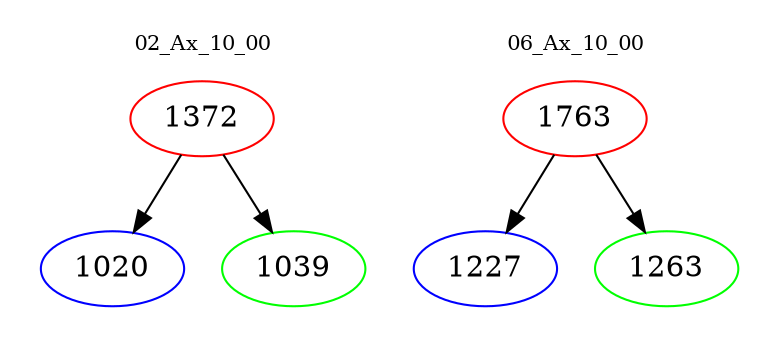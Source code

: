 digraph{
subgraph cluster_0 {
color = white
label = "02_Ax_10_00";
fontsize=10;
T0_1372 [label="1372", color="red"]
T0_1372 -> T0_1020 [color="black"]
T0_1020 [label="1020", color="blue"]
T0_1372 -> T0_1039 [color="black"]
T0_1039 [label="1039", color="green"]
}
subgraph cluster_1 {
color = white
label = "06_Ax_10_00";
fontsize=10;
T1_1763 [label="1763", color="red"]
T1_1763 -> T1_1227 [color="black"]
T1_1227 [label="1227", color="blue"]
T1_1763 -> T1_1263 [color="black"]
T1_1263 [label="1263", color="green"]
}
}
